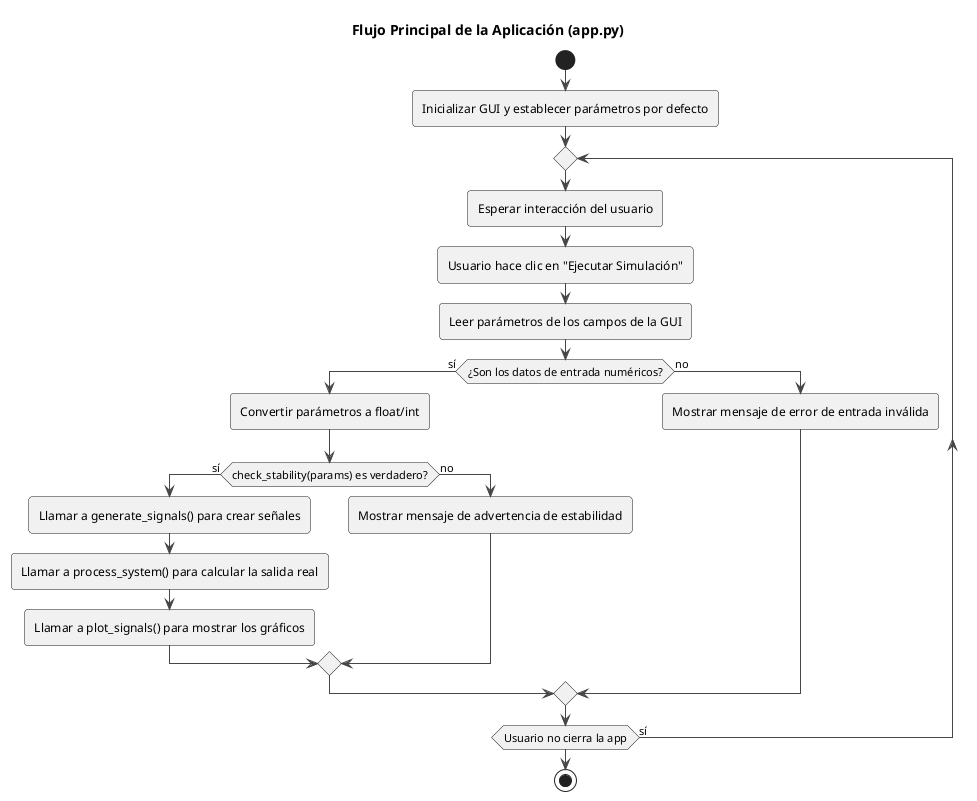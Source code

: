 @startuml
!theme vibrant

title Flujo Principal de la Aplicación (app.py)

start
:Inicializar GUI y establecer parámetros por defecto;

repeat
  :Esperar interacción del usuario;
  :Usuario hace clic en "Ejecutar Simulación";
  :Leer parámetros de los campos de la GUI;
  
  if (¿Son los datos de entrada numéricos?) then (sí)
    :Convertir parámetros a float/int;
    if (check_stability(params) es verdadero?) then (sí)
      :Llamar a generate_signals() para crear señales;
      :Llamar a process_system() para calcular la salida real;
      :Llamar a plot_signals() para mostrar los gráficos;
    else (no)
      :Mostrar mensaje de advertencia de estabilidad;
    endif
  else (no)
    :Mostrar mensaje de error de entrada inválida;
  endif
repeat while (Usuario no cierra la app) is (sí)
stop

@enduml